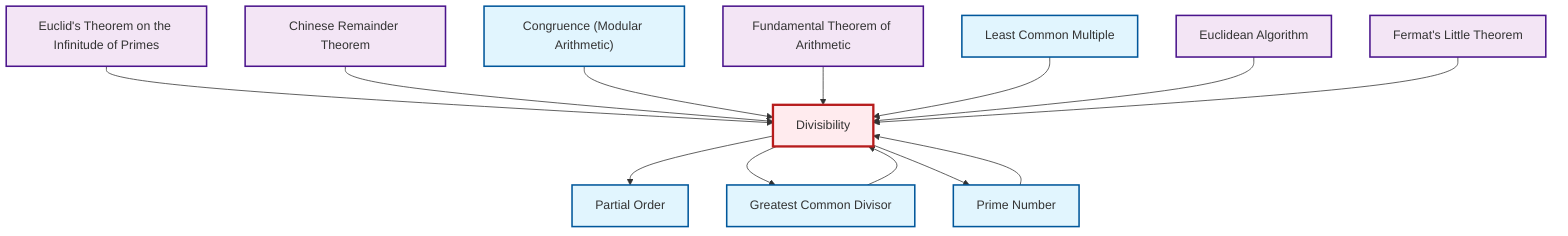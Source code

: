 graph TD
    classDef definition fill:#e1f5fe,stroke:#01579b,stroke-width:2px
    classDef theorem fill:#f3e5f5,stroke:#4a148c,stroke-width:2px
    classDef axiom fill:#fff3e0,stroke:#e65100,stroke-width:2px
    classDef example fill:#e8f5e9,stroke:#1b5e20,stroke-width:2px
    classDef current fill:#ffebee,stroke:#b71c1c,stroke-width:3px
    def-congruence["Congruence (Modular Arithmetic)"]:::definition
    thm-fundamental-arithmetic["Fundamental Theorem of Arithmetic"]:::theorem
    def-lcm["Least Common Multiple"]:::definition
    def-divisibility["Divisibility"]:::definition
    def-prime["Prime Number"]:::definition
    thm-euclid-infinitude-primes["Euclid's Theorem on the Infinitude of Primes"]:::theorem
    thm-euclidean-algorithm["Euclidean Algorithm"]:::theorem
    def-partial-order["Partial Order"]:::definition
    thm-chinese-remainder["Chinese Remainder Theorem"]:::theorem
    def-gcd["Greatest Common Divisor"]:::definition
    thm-fermat-little["Fermat's Little Theorem"]:::theorem
    thm-euclid-infinitude-primes --> def-divisibility
    def-divisibility --> def-partial-order
    thm-chinese-remainder --> def-divisibility
    def-congruence --> def-divisibility
    def-divisibility --> def-gcd
    thm-fundamental-arithmetic --> def-divisibility
    def-lcm --> def-divisibility
    thm-euclidean-algorithm --> def-divisibility
    def-prime --> def-divisibility
    def-gcd --> def-divisibility
    thm-fermat-little --> def-divisibility
    def-divisibility --> def-prime
    class def-divisibility current